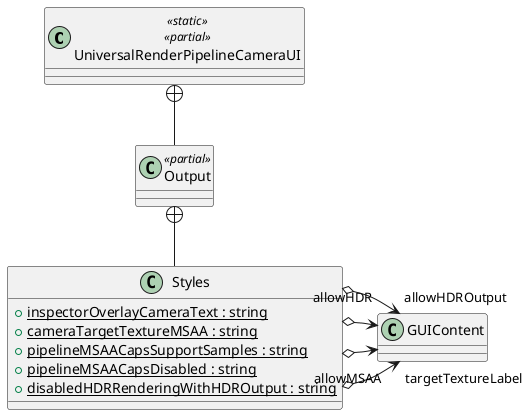 @startuml
class UniversalRenderPipelineCameraUI <<static>> <<partial>> {
}
class Output <<partial>> {
}
class Styles {
    + {static} inspectorOverlayCameraText : string
    + {static} cameraTargetTextureMSAA : string
    + {static} pipelineMSAACapsSupportSamples : string
    + {static} pipelineMSAACapsDisabled : string
    + {static} disabledHDRRenderingWithHDROutput : string
}
UniversalRenderPipelineCameraUI +-- Output
Output +-- Styles
Styles o-> "targetTextureLabel" GUIContent
Styles o-> "allowMSAA" GUIContent
Styles o-> "allowHDR" GUIContent
Styles o-> "allowHDROutput" GUIContent
@enduml
